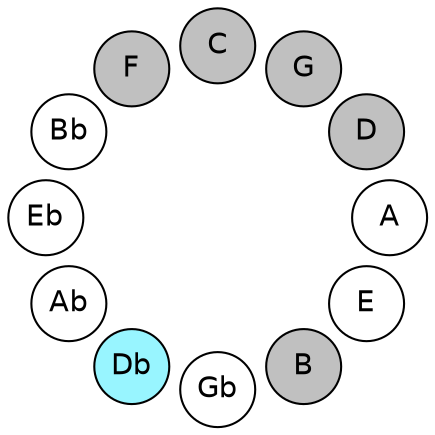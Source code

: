 
graph {

layout = circo;
mindist = .1

node [shape = circle, fontname = Helvetica, margin = 0, style = filled]
edge [style=invis]

subgraph 1 {
	E -- B -- Gb -- Db -- Ab -- Eb -- Bb -- F -- C -- G -- D -- A -- E
}

E [fillcolor = white];
B [fillcolor = gray];
Gb [fillcolor = white];
Db [fillcolor = cadetblue1];
Ab [fillcolor = white];
Eb [fillcolor = white];
Bb [fillcolor = white];
F [fillcolor = gray];
C [fillcolor = gray];
G [fillcolor = gray];
D [fillcolor = gray];
A [fillcolor = white];
}
